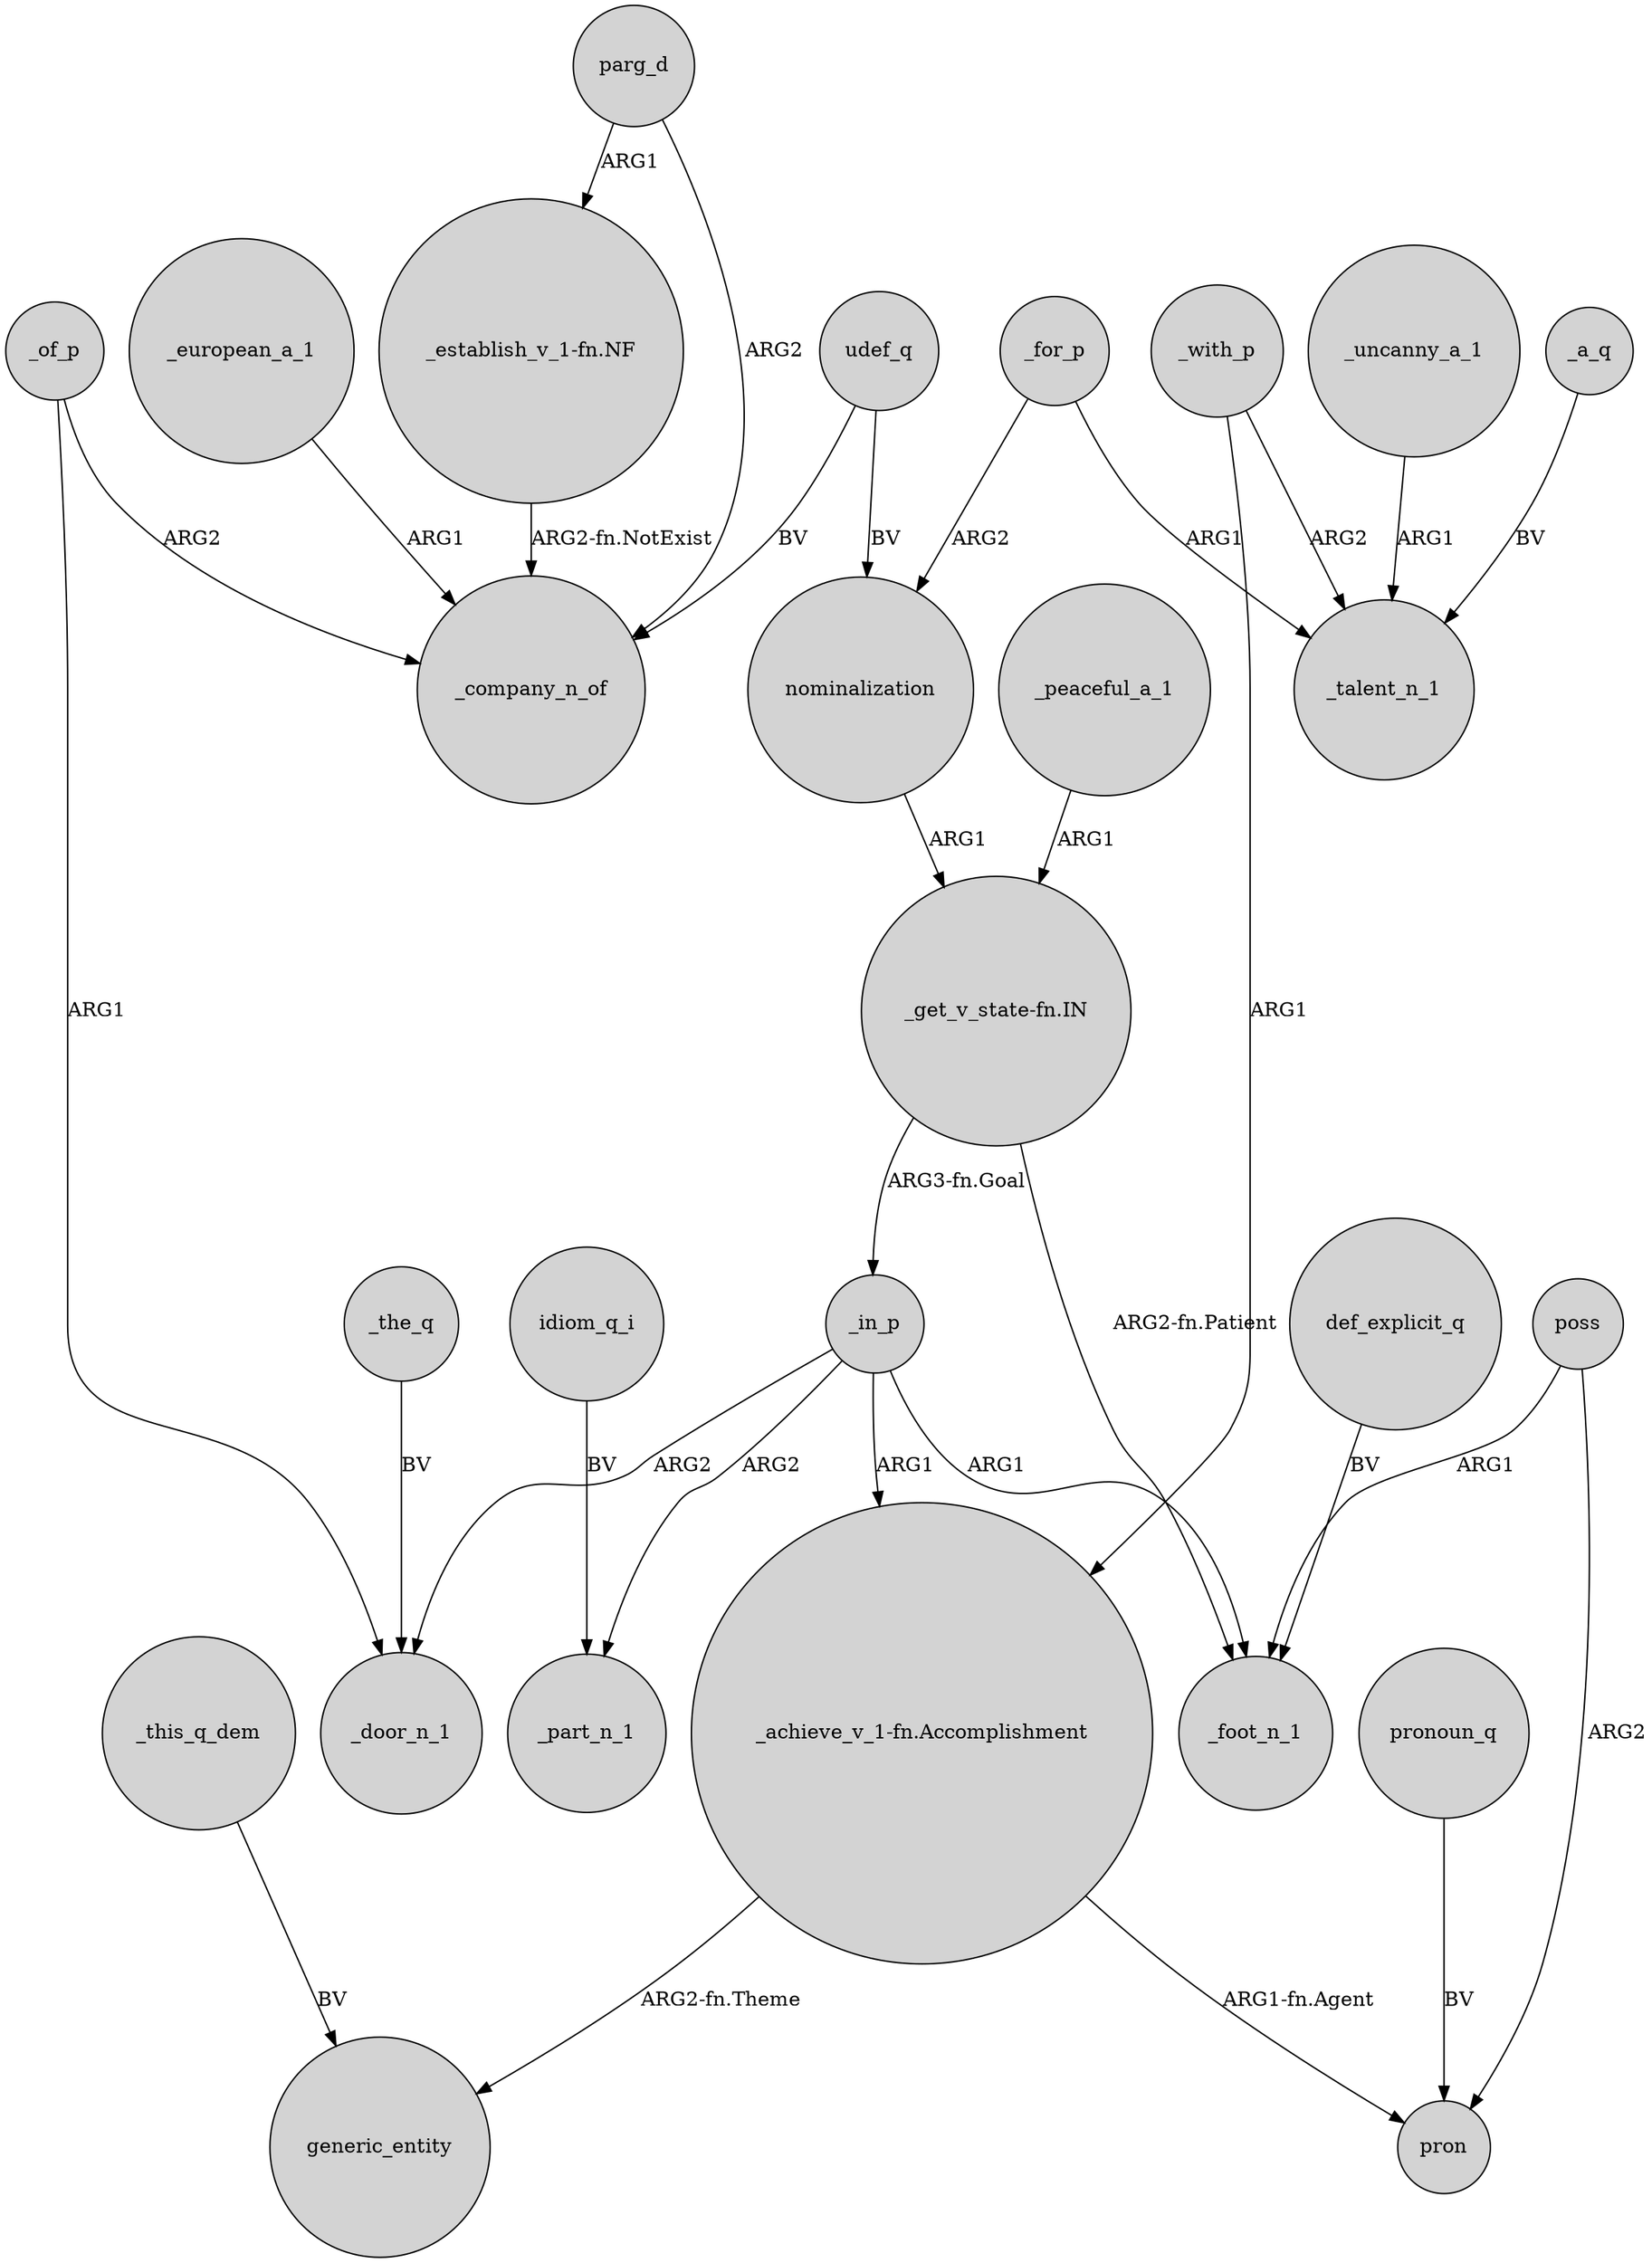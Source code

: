 digraph {
	node [shape=circle style=filled]
	"_achieve_v_1-fn.Accomplishment" -> generic_entity [label="ARG2-fn.Theme"]
	poss -> pron [label=ARG2]
	_in_p -> _part_n_1 [label=ARG2]
	_uncanny_a_1 -> _talent_n_1 [label=ARG1]
	idiom_q_i -> _part_n_1 [label=BV]
	_for_p -> nominalization [label=ARG2]
	_for_p -> _talent_n_1 [label=ARG1]
	"_achieve_v_1-fn.Accomplishment" -> pron [label="ARG1-fn.Agent"]
	_in_p -> _foot_n_1 [label=ARG1]
	_with_p -> _talent_n_1 [label=ARG2]
	_of_p -> _door_n_1 [label=ARG1]
	"_get_v_state-fn.IN" -> _in_p [label="ARG3-fn.Goal"]
	_in_p -> _door_n_1 [label=ARG2]
	_the_q -> _door_n_1 [label=BV]
	pronoun_q -> pron [label=BV]
	poss -> _foot_n_1 [label=ARG1]
	parg_d -> "_establish_v_1-fn.NF" [label=ARG1]
	_this_q_dem -> generic_entity [label=BV]
	"_get_v_state-fn.IN" -> _foot_n_1 [label="ARG2-fn.Patient"]
	parg_d -> _company_n_of [label=ARG2]
	nominalization -> "_get_v_state-fn.IN" [label=ARG1]
	udef_q -> nominalization [label=BV]
	_european_a_1 -> _company_n_of [label=ARG1]
	_a_q -> _talent_n_1 [label=BV]
	_peaceful_a_1 -> "_get_v_state-fn.IN" [label=ARG1]
	_with_p -> "_achieve_v_1-fn.Accomplishment" [label=ARG1]
	udef_q -> _company_n_of [label=BV]
	"_establish_v_1-fn.NF" -> _company_n_of [label="ARG2-fn.NotExist"]
	def_explicit_q -> _foot_n_1 [label=BV]
	_of_p -> _company_n_of [label=ARG2]
	_in_p -> "_achieve_v_1-fn.Accomplishment" [label=ARG1]
}
